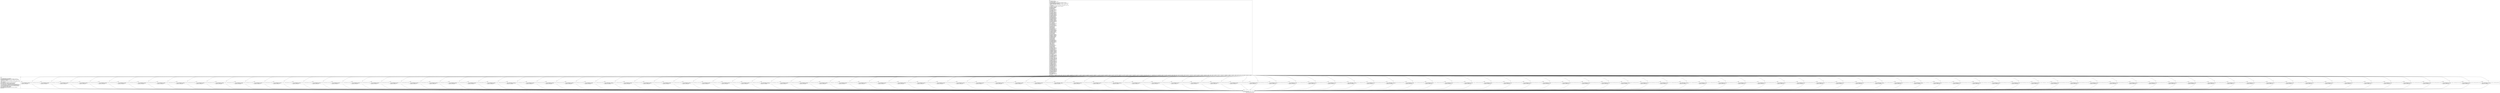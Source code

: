 digraph "CFG for 'human_fstype' function" {
	label="CFG for 'human_fstype' function";

	Node0x12e8bb0 [shape=record,label="{%1:\l  %2 = alloca i8*, align 8\l  %3 = alloca %struct.statfs*, align 8\l  %4 = alloca i64, align 8\l  store %struct.statfs* %0, %struct.statfs** %3, align 8, !tbaa !346\l  call void @llvm.dbg.declare(metadata %struct.statfs** %3, metadata !249,\l... metadata !DIExpression()), !dbg !350\l  %5 = load %struct.statfs*, %struct.statfs** %3, align 8, !dbg !351, !tbaa\l... !346\l  %6 = getelementptr inbounds %struct.statfs, %struct.statfs* %5, i32 0, i32\l... 0, !dbg !352\l  %7 = load i64, i64* %6, align 8, !dbg !352, !tbaa !353\l  switch i64 %7, label %135 [\l    i64 1513908720, label %8\l    i64 1633904243, label %9\l    i64 44533, label %10\l    i64 44543, label %11\l    i64 1397113167, label %12\l    i64 151263540, label %13\l    i64 1635083891, label %14\l    i64 391, label %15\l    i64 325456742, label %16\l    i64 1111905073, label %17\l    i64 1650746742, label %18\l    i64 464386766, label %19\l    i64 1819242352, label %20\l    i64 3405662737, label %21\l    i64 1112100429, label %22\l    i64 2435016766, label %23\l    i64 1936880249, label %24\l    i64 12805120, label %25\l    i64 2613483, label %26\l    i64 1667723888, label %27\l    i64 4283649346, label %28\l    i64 1937076805, label %29\l    i64 19920823, label %30\l    i64 1650812272, label %31\l    i64 684539205, label %32\l    i64 1161678120, label %33\l    i64 1684300152, label %34\l    i64 1684170528, label %35\l    i64 4979, label %36\l    i64 7377, label %37\l    i64 1145913666, label %38\l    i64 61791, label %39\l    i64 3730735588, label %40\l    i64 4278867, label %41\l    i64 3774210530, label %42\l    i64 1163413075, label %43\l    i64 24053, label %44\l    i64 4989, label %45\l    i64 61267, label %46\l    i64 61265, label %47\l    i64 4076150800, label %48\l    i64 16390, label %49\l    i64 428016422, label %50\l    i64 1702057286, label %51\l    i64 1702057283, label %52\l    i64 195894762, label %53\l    i64 18225520, label %54\l    i64 1196443219, label %55\l    i64 16964, label %56\l    i64 18475, label %57\l    i64 18520, label %58\l    i64 12648430, label %59\l    i64 4187351113, label %60\l    i64 2508478710, label %61\l    i64 288389204, label %62\l    i64 19993000, label %63\l    i64 732765674, label %64\l    i64 38496, label %65\l    i64 16388, label %66\l    i64 16384, label %67\l    i64 1984, label %68\l    i64 29366, label %69\l    i64 827541066, label %70\l    i64 1799439955, label %71\l    i64 3380511080, label %72\l    i64 198183888, label %73\l    i64 1397109069, label %74\l    i64 4991, label %75\l    i64 5007, label %76\l    i64 9320, label %77\l    i64 9336, label %78\l    i64 19802, label %79\l    i64 427819522, label %80\l    i64 19780, label %81\l    i64 22092, label %82\l    i64 26985, label %83\l    i64 1852207972, label %84\l    i64 13364, label %85\l    i64 1853056627, label %86\l    i64 1397118030, label %87\l    i64 40865, label %88\l    i64 1952539503, label %89\l    i64 2035054128, label %90\l    i64 2866260714, label %91\l    i64 1346981957, label %92\l    i64 3344373136, label %93\l    i64 2088527475, label %94\l    i64 40864, label %95\l    i64 1634035564, label %96\l    i64 47, label %97\l    i64 1746473250, label %98\l    i64 2240043254, label %99\l    i64 124082209, label %100\l    i64 1382369651, label %101\l    i64 29301, label %102\l    i64 1733912937, label %103\l    i64 1573531125, label %104\l    i64 1935894131, label %105\l    i64 4185718668, label %106\l    i64 1128357203, label %107\l    i64 20859, label %108\l    i64 4266872130, label %109\l    i64 3203391149, label %110\l    i64 1397703499, label %111\l    i64 1936814952, label %112\l    i64 1650812274, label %113\l    i64 19920822, label %114\l    i64 19920821, label %115\l    i64 16914836, label %116\l    i64 1953653091, label %117\l    i64 604313861, label %118\l    i64 352400198, label %119\l    i64 72020, label %120\l    i64 1410924800, label %121\l    i64 40866, label %122\l    i64 16914839, label %123\l    i64 3133910204, label %124\l    i64 2768370933, label %125\l    i64 1448756819, label %126\l    i64 1397114950, label %127\l    i64 2881100148, label %128\l    i64 19920820, label %129\l    i64 1481003842, label %130\l    i64 19911021, label %131\l    i64 51, label %132\l    i64 801189825, label %133\l    i64 1479104553, label %134\l  ], !dbg !357\l|{<s0>def|<s1>1513908720|<s2>1633904243|<s3>44533|<s4>44543|<s5>1397113167|<s6>151263540|<s7>1635083891|<s8>391|<s9>325456742|<s10>1111905073|<s11>1650746742|<s12>464386766|<s13>1819242352|<s14>3405662737|<s15>1112100429|<s16>2435016766|<s17>1936880249|<s18>12805120|<s19>2613483|<s20>1667723888|<s21>4283649346|<s22>1937076805|<s23>19920823|<s24>1650812272|<s25>684539205|<s26>1161678120|<s27>1684300152|<s28>1684170528|<s29>4979|<s30>7377|<s31>1145913666|<s32>61791|<s33>3730735588|<s34>4278867|<s35>3774210530|<s36>1163413075|<s37>24053|<s38>4989|<s39>61267|<s40>61265|<s41>4076150800|<s42>16390|<s43>428016422|<s44>1702057286|<s45>1702057283|<s46>195894762|<s47>18225520|<s48>1196443219|<s49>16964|<s50>18475|<s51>18520|<s52>12648430|<s53>4187351113|<s54>2508478710|<s55>288389204|<s56>19993000|<s57>732765674|<s58>38496|<s59>16388|<s60>16384|<s61>1984|<s62>29366|<s63>827541066|<s64>truncated...}}"];
	Node0x12e8bb0:s0 -> Node0x1313780;
	Node0x12e8bb0:s1 -> Node0x1310fd0;
	Node0x12e8bb0:s2 -> Node0x1311020;
	Node0x12e8bb0:s3 -> Node0x1311070;
	Node0x12e8bb0:s4 -> Node0x13110c0;
	Node0x12e8bb0:s5 -> Node0x1311110;
	Node0x12e8bb0:s6 -> Node0x1311160;
	Node0x12e8bb0:s7 -> Node0x13111b0;
	Node0x12e8bb0:s8 -> Node0x1311200;
	Node0x12e8bb0:s9 -> Node0x1311250;
	Node0x12e8bb0:s10 -> Node0x13112a0;
	Node0x12e8bb0:s11 -> Node0x13112f0;
	Node0x12e8bb0:s12 -> Node0x1311340;
	Node0x12e8bb0:s13 -> Node0x1311390;
	Node0x12e8bb0:s14 -> Node0x13113e0;
	Node0x12e8bb0:s15 -> Node0x1311430;
	Node0x12e8bb0:s16 -> Node0x1311480;
	Node0x12e8bb0:s17 -> Node0x13114d0;
	Node0x12e8bb0:s18 -> Node0x1311520;
	Node0x12e8bb0:s19 -> Node0x1311570;
	Node0x12e8bb0:s20 -> Node0x13115c0;
	Node0x12e8bb0:s21 -> Node0x1311610;
	Node0x12e8bb0:s22 -> Node0x1311660;
	Node0x12e8bb0:s23 -> Node0x13116b0;
	Node0x12e8bb0:s24 -> Node0x1311700;
	Node0x12e8bb0:s25 -> Node0x1311750;
	Node0x12e8bb0:s26 -> Node0x13117a0;
	Node0x12e8bb0:s27 -> Node0x13117f0;
	Node0x12e8bb0:s28 -> Node0x1311840;
	Node0x12e8bb0:s29 -> Node0x1311890;
	Node0x12e8bb0:s30 -> Node0x13118e0;
	Node0x12e8bb0:s31 -> Node0x1311930;
	Node0x12e8bb0:s32 -> Node0x1311980;
	Node0x12e8bb0:s33 -> Node0x13119d0;
	Node0x12e8bb0:s34 -> Node0x1311a20;
	Node0x12e8bb0:s35 -> Node0x1311a70;
	Node0x12e8bb0:s36 -> Node0x1311ac0;
	Node0x12e8bb0:s37 -> Node0x1311b10;
	Node0x12e8bb0:s38 -> Node0x1311b60;
	Node0x12e8bb0:s39 -> Node0x1311bb0;
	Node0x12e8bb0:s40 -> Node0x1311c00;
	Node0x12e8bb0:s41 -> Node0x1311c50;
	Node0x12e8bb0:s42 -> Node0x1311ca0;
	Node0x12e8bb0:s43 -> Node0x1311cf0;
	Node0x12e8bb0:s44 -> Node0x1311d40;
	Node0x12e8bb0:s45 -> Node0x1311d90;
	Node0x12e8bb0:s46 -> Node0x1311de0;
	Node0x12e8bb0:s47 -> Node0x1311e30;
	Node0x12e8bb0:s48 -> Node0x1311e80;
	Node0x12e8bb0:s49 -> Node0x1311ed0;
	Node0x12e8bb0:s50 -> Node0x1311f20;
	Node0x12e8bb0:s51 -> Node0x1311f70;
	Node0x12e8bb0:s52 -> Node0x1311fc0;
	Node0x12e8bb0:s53 -> Node0x1312010;
	Node0x12e8bb0:s54 -> Node0x1312060;
	Node0x12e8bb0:s55 -> Node0x13120b0;
	Node0x12e8bb0:s56 -> Node0x1312100;
	Node0x12e8bb0:s57 -> Node0x1312150;
	Node0x12e8bb0:s58 -> Node0x13121a0;
	Node0x12e8bb0:s59 -> Node0x13121f0;
	Node0x12e8bb0:s60 -> Node0x1312240;
	Node0x12e8bb0:s61 -> Node0x1312290;
	Node0x12e8bb0:s62 -> Node0x13122e0;
	Node0x12e8bb0:s63 -> Node0x1312330;
	Node0x12e8bb0:s64 -> Node0x1312380;
	Node0x12e8bb0:s64 -> Node0x13123d0;
	Node0x12e8bb0:s64 -> Node0x1312420;
	Node0x12e8bb0:s64 -> Node0x1312470;
	Node0x12e8bb0:s64 -> Node0x13124c0;
	Node0x12e8bb0:s64 -> Node0x1312510;
	Node0x12e8bb0:s64 -> Node0x1312560;
	Node0x12e8bb0:s64 -> Node0x13125b0;
	Node0x12e8bb0:s64 -> Node0x1312600;
	Node0x12e8bb0:s64 -> Node0x1312650;
	Node0x12e8bb0:s64 -> Node0x13126a0;
	Node0x12e8bb0:s64 -> Node0x13126f0;
	Node0x12e8bb0:s64 -> Node0x1312740;
	Node0x12e8bb0:s64 -> Node0x1312790;
	Node0x12e8bb0:s64 -> Node0x13127e0;
	Node0x12e8bb0:s64 -> Node0x1312830;
	Node0x12e8bb0:s64 -> Node0x1312880;
	Node0x12e8bb0:s64 -> Node0x13128d0;
	Node0x12e8bb0:s64 -> Node0x1312920;
	Node0x12e8bb0:s64 -> Node0x1312970;
	Node0x12e8bb0:s64 -> Node0x13129c0;
	Node0x12e8bb0:s64 -> Node0x1312a10;
	Node0x12e8bb0:s64 -> Node0x1312a60;
	Node0x12e8bb0:s64 -> Node0x1312ab0;
	Node0x12e8bb0:s64 -> Node0x1312b00;
	Node0x12e8bb0:s64 -> Node0x1312b50;
	Node0x12e8bb0:s64 -> Node0x1312ba0;
	Node0x12e8bb0:s64 -> Node0x1312bf0;
	Node0x12e8bb0:s64 -> Node0x1312c40;
	Node0x12e8bb0:s64 -> Node0x1312c90;
	Node0x12e8bb0:s64 -> Node0x1312ce0;
	Node0x12e8bb0:s64 -> Node0x1312d30;
	Node0x12e8bb0:s64 -> Node0x1312d80;
	Node0x12e8bb0:s64 -> Node0x1312dd0;
	Node0x12e8bb0:s64 -> Node0x1312e20;
	Node0x12e8bb0:s64 -> Node0x1312e70;
	Node0x12e8bb0:s64 -> Node0x1312ec0;
	Node0x12e8bb0:s64 -> Node0x1312f10;
	Node0x12e8bb0:s64 -> Node0x1312f60;
	Node0x12e8bb0:s64 -> Node0x1312fb0;
	Node0x12e8bb0:s64 -> Node0x1313000;
	Node0x12e8bb0:s64 -> Node0x1313050;
	Node0x12e8bb0:s64 -> Node0x13130a0;
	Node0x12e8bb0:s64 -> Node0x13130f0;
	Node0x12e8bb0:s64 -> Node0x1313140;
	Node0x12e8bb0:s64 -> Node0x1313190;
	Node0x12e8bb0:s64 -> Node0x13131e0;
	Node0x12e8bb0:s64 -> Node0x1313230;
	Node0x12e8bb0:s64 -> Node0x1313280;
	Node0x12e8bb0:s64 -> Node0x13132d0;
	Node0x12e8bb0:s64 -> Node0x1313320;
	Node0x12e8bb0:s64 -> Node0x1313370;
	Node0x12e8bb0:s64 -> Node0x13133c0;
	Node0x12e8bb0:s64 -> Node0x1313410;
	Node0x12e8bb0:s64 -> Node0x1313460;
	Node0x12e8bb0:s64 -> Node0x13134b0;
	Node0x12e8bb0:s64 -> Node0x1313500;
	Node0x12e8bb0:s64 -> Node0x1313550;
	Node0x12e8bb0:s64 -> Node0x13135a0;
	Node0x12e8bb0:s64 -> Node0x13135f0;
	Node0x12e8bb0:s64 -> Node0x1313640;
	Node0x12e8bb0:s64 -> Node0x1313690;
	Node0x12e8bb0:s64 -> Node0x13136e0;
	Node0x12e8bb0:s64 -> Node0x1313730;
	Node0x1310fd0 [shape=record,label="{%8:\l\l  store i8* getelementptr inbounds ([5 x i8], [5 x i8]* @.str.76, i32 0, i32\l... 0), i8** %2, align 8, !dbg !358\l  br label %143, !dbg !358\l}"];
	Node0x1310fd0 -> Node0x13137d0;
	Node0x1311020 [shape=record,label="{%9:\l\l  store i8* getelementptr inbounds ([5 x i8], [5 x i8]* @.str.77, i32 0, i32\l... 0), i8** %2, align 8, !dbg !359\l  br label %143, !dbg !359\l}"];
	Node0x1311020 -> Node0x13137d0;
	Node0x1311070 [shape=record,label="{%10:\l\l  store i8* getelementptr inbounds ([5 x i8], [5 x i8]* @.str.78, i32 0, i32\l... 0), i8** %2, align 8, !dbg !360\l  br label %143, !dbg !360\l}"];
	Node0x1311070 -> Node0x13137d0;
	Node0x13110c0 [shape=record,label="{%11:\l\l  store i8* getelementptr inbounds ([5 x i8], [5 x i8]* @.str.79, i32 0, i32\l... 0), i8** %2, align 8, !dbg !361\l  br label %143, !dbg !361\l}"];
	Node0x13110c0 -> Node0x13137d0;
	Node0x1311110 [shape=record,label="{%12:\l\l  store i8* getelementptr inbounds ([4 x i8], [4 x i8]* @.str.80, i32 0, i32\l... 0), i8** %2, align 8, !dbg !362\l  br label %143, !dbg !362\l}"];
	Node0x1311110 -> Node0x13137d0;
	Node0x1311160 [shape=record,label="{%13:\l\l  store i8* getelementptr inbounds ([14 x i8], [14 x i8]* @.str.81, i32 0, i32\l... 0), i8** %2, align 8, !dbg !363\l  br label %143, !dbg !363\l}"];
	Node0x1311160 -> Node0x13137d0;
	Node0x13111b0 [shape=record,label="{%14:\l\l  store i8* getelementptr inbounds ([5 x i8], [5 x i8]* @.str.82, i32 0, i32\l... 0), i8** %2, align 8, !dbg !364\l  br label %143, !dbg !364\l}"];
	Node0x13111b0 -> Node0x13137d0;
	Node0x1311200 [shape=record,label="{%15:\l\l  store i8* getelementptr inbounds ([7 x i8], [7 x i8]* @.str.83, i32 0, i32\l... 0), i8** %2, align 8, !dbg !365\l  br label %143, !dbg !365\l}"];
	Node0x1311200 -> Node0x13137d0;
	Node0x1311250 [shape=record,label="{%16:\l\l  store i8* getelementptr inbounds ([15 x i8], [15 x i8]* @.str.84, i32 0, i32\l... 0), i8** %2, align 8, !dbg !366\l  br label %143, !dbg !366\l}"];
	Node0x1311250 -> Node0x13137d0;
	Node0x13112a0 [shape=record,label="{%17:\l\l  store i8* getelementptr inbounds ([5 x i8], [5 x i8]* @.str.85, i32 0, i32\l... 0), i8** %2, align 8, !dbg !367\l  br label %143, !dbg !367\l}"];
	Node0x13112a0 -> Node0x13137d0;
	Node0x13112f0 [shape=record,label="{%18:\l\l  store i8* getelementptr inbounds ([7 x i8], [7 x i8]* @.str.86, i32 0, i32\l... 0), i8** %2, align 8, !dbg !368\l  br label %143, !dbg !368\l}"];
	Node0x13112f0 -> Node0x13137d0;
	Node0x1311340 [shape=record,label="{%19:\l\l  store i8* getelementptr inbounds ([4 x i8], [4 x i8]* @.str.87, i32 0, i32\l... 0), i8** %2, align 8, !dbg !369\l  br label %143, !dbg !369\l}"];
	Node0x1311340 -> Node0x13137d0;
	Node0x1311390 [shape=record,label="{%20:\l\l  store i8* getelementptr inbounds ([9 x i8], [9 x i8]* @.str.88, i32 0, i32\l... 0), i8** %2, align 8, !dbg !370\l  br label %143, !dbg !370\l}"];
	Node0x1311390 -> Node0x13137d0;
	Node0x13113e0 [shape=record,label="{%21:\l\l  store i8* getelementptr inbounds ([7 x i8], [7 x i8]* @.str.89, i32 0, i32\l... 0), i8** %2, align 8, !dbg !371\l  br label %143, !dbg !371\l}"];
	Node0x13113e0 -> Node0x13137d0;
	Node0x1311430 [shape=record,label="{%22:\l\l  store i8* getelementptr inbounds ([12 x i8], [12 x i8]* @.str.90, i32 0, i32\l... 0), i8** %2, align 8, !dbg !372\l  br label %143, !dbg !372\l}"];
	Node0x1311430 -> Node0x13137d0;
	Node0x1311480 [shape=record,label="{%23:\l\l  store i8* getelementptr inbounds ([6 x i8], [6 x i8]* @.str.91, i32 0, i32\l... 0), i8** %2, align 8, !dbg !373\l  br label %143, !dbg !373\l}"];
	Node0x1311480 -> Node0x13137d0;
	Node0x13114d0 [shape=record,label="{%24:\l\l  store i8* getelementptr inbounds ([11 x i8], [11 x i8]* @.str.92, i32 0, i32\l... 0), i8** %2, align 8, !dbg !374\l  br label %143, !dbg !374\l}"];
	Node0x13114d0 -> Node0x13137d0;
	Node0x1311520 [shape=record,label="{%25:\l\l  store i8* getelementptr inbounds ([5 x i8], [5 x i8]* @.str.93, i32 0, i32\l... 0), i8** %2, align 8, !dbg !375\l  br label %143, !dbg !375\l}"];
	Node0x1311520 -> Node0x13137d0;
	Node0x1311570 [shape=record,label="{%26:\l\l  store i8* getelementptr inbounds ([9 x i8], [9 x i8]* @.str.94, i32 0, i32\l... 0), i8** %2, align 8, !dbg !376\l  br label %143, !dbg !376\l}"];
	Node0x1311570 -> Node0x13137d0;
	Node0x13115c0 [shape=record,label="{%27:\l\l  store i8* getelementptr inbounds ([10 x i8], [10 x i8]* @.str.95, i32 0, i32\l... 0), i8** %2, align 8, !dbg !377\l  br label %143, !dbg !377\l}"];
	Node0x13115c0 -> Node0x13137d0;
	Node0x1311610 [shape=record,label="{%28:\l\l  store i8* getelementptr inbounds ([5 x i8], [5 x i8]* @.str.96, i32 0, i32\l... 0), i8** %2, align 8, !dbg !378\l  br label %143, !dbg !378\l}"];
	Node0x1311610 -> Node0x13137d0;
	Node0x1311660 [shape=record,label="{%29:\l\l  store i8* getelementptr inbounds ([5 x i8], [5 x i8]* @.str.97, i32 0, i32\l... 0), i8** %2, align 8, !dbg !379\l  br label %143, !dbg !379\l}"];
	Node0x1311660 -> Node0x13137d0;
	Node0x13116b0 [shape=record,label="{%30:\l\l  store i8* getelementptr inbounds ([4 x i8], [4 x i8]* @.str.98, i32 0, i32\l... 0), i8** %2, align 8, !dbg !380\l  br label %143, !dbg !380\l}"];
	Node0x13116b0 -> Node0x13137d0;
	Node0x1311700 [shape=record,label="{%31:\l\l  store i8* getelementptr inbounds ([9 x i8], [9 x i8]* @.str.99, i32 0, i32\l... 0), i8** %2, align 8, !dbg !381\l  br label %143, !dbg !381\l}"];
	Node0x1311700 -> Node0x13137d0;
	Node0x1311750 [shape=record,label="{%32:\l\l  store i8* getelementptr inbounds ([7 x i8], [7 x i8]* @.str.100, i32 0, i32\l... 0), i8** %2, align 8, !dbg !382\l  br label %143, !dbg !382\l}"];
	Node0x1311750 -> Node0x13137d0;
	Node0x13117a0 [shape=record,label="{%33:\l\l  store i8* getelementptr inbounds ([12 x i8], [12 x i8]* @.str.101, i32 0,\l... i32 0), i8** %2, align 8, !dbg !383\l  br label %143, !dbg !383\l}"];
	Node0x13117a0 -> Node0x13137d0;
	Node0x13117f0 [shape=record,label="{%34:\l\l  store i8* getelementptr inbounds ([6 x i8], [6 x i8]* @.str.102, i32 0, i32\l... 0), i8** %2, align 8, !dbg !384\l  br label %143, !dbg !384\l}"];
	Node0x13117f0 -> Node0x13137d0;
	Node0x1311840 [shape=record,label="{%35:\l\l  store i8* getelementptr inbounds ([8 x i8], [8 x i8]* @.str.103, i32 0, i32\l... 0), i8** %2, align 8, !dbg !385\l  br label %143, !dbg !385\l}"];
	Node0x1311840 -> Node0x13137d0;
	Node0x1311890 [shape=record,label="{%36:\l\l  store i8* getelementptr inbounds ([6 x i8], [6 x i8]* @.str.104, i32 0, i32\l... 0), i8** %2, align 8, !dbg !386\l  br label %143, !dbg !386\l}"];
	Node0x1311890 -> Node0x13137d0;
	Node0x13118e0 [shape=record,label="{%37:\l\l  store i8* getelementptr inbounds ([7 x i8], [7 x i8]* @.str.105, i32 0, i32\l... 0), i8** %2, align 8, !dbg !387\l  br label %143, !dbg !387\l}"];
	Node0x13118e0 -> Node0x13137d0;
	Node0x1311930 [shape=record,label="{%38:\l\l  store i8* getelementptr inbounds ([11 x i8], [11 x i8]* @.str.106, i32 0,\l... i32 0), i8** %2, align 8, !dbg !388\l  br label %143, !dbg !388\l}"];
	Node0x1311930 -> Node0x13137d0;
	Node0x1311980 [shape=record,label="{%39:\l\l  store i8* getelementptr inbounds ([9 x i8], [9 x i8]* @.str.107, i32 0, i32\l... 0), i8** %2, align 8, !dbg !389\l  br label %143, !dbg !389\l}"];
	Node0x1311980 -> Node0x13137d0;
	Node0x13119d0 [shape=record,label="{%40:\l\l  store i8* getelementptr inbounds ([9 x i8], [9 x i8]* @.str.108, i32 0, i32\l... 0), i8** %2, align 8, !dbg !390\l  br label %143, !dbg !390\l}"];
	Node0x13119d0 -> Node0x13137d0;
	Node0x1311a20 [shape=record,label="{%41:\l\l  store i8* getelementptr inbounds ([4 x i8], [4 x i8]* @.str.109, i32 0, i32\l... 0), i8** %2, align 8, !dbg !391\l  br label %143, !dbg !391\l}"];
	Node0x1311a20 -> Node0x13137d0;
	Node0x1311a70 [shape=record,label="{%42:\l\l  store i8* getelementptr inbounds ([6 x i8], [6 x i8]* @.str.110, i32 0, i32\l... 0), i8** %2, align 8, !dbg !392\l  br label %143, !dbg !392\l}"];
	Node0x1311a70 -> Node0x13137d0;
	Node0x1311ac0 [shape=record,label="{%43:\l\l  store i8* getelementptr inbounds ([5 x i8], [5 x i8]* @.str.111, i32 0, i32\l... 0), i8** %2, align 8, !dbg !393\l  br label %143, !dbg !393\l}"];
	Node0x1311ac0 -> Node0x13137d0;
	Node0x1311b10 [shape=record,label="{%44:\l\l  store i8* getelementptr inbounds ([6 x i8], [6 x i8]* @.str.112, i32 0, i32\l... 0), i8** %2, align 8, !dbg !394\l  br label %143, !dbg !394\l}"];
	Node0x1311b10 -> Node0x13137d0;
	Node0x1311b60 [shape=record,label="{%45:\l\l  store i8* getelementptr inbounds ([4 x i8], [4 x i8]* @.str.113, i32 0, i32\l... 0), i8** %2, align 8, !dbg !395\l  br label %143, !dbg !395\l}"];
	Node0x1311b60 -> Node0x13137d0;
	Node0x1311bb0 [shape=record,label="{%46:\l\l  store i8* getelementptr inbounds ([10 x i8], [10 x i8]* @.str.114, i32 0,\l... i32 0), i8** %2, align 8, !dbg !396\l  br label %143, !dbg !396\l}"];
	Node0x1311bb0 -> Node0x13137d0;
	Node0x1311c00 [shape=record,label="{%47:\l\l  store i8* getelementptr inbounds ([5 x i8], [5 x i8]* @.str.115, i32 0, i32\l... 0), i8** %2, align 8, !dbg !397\l  br label %143, !dbg !397\l}"];
	Node0x1311c00 -> Node0x13137d0;
	Node0x1311c50 [shape=record,label="{%48:\l\l  store i8* getelementptr inbounds ([5 x i8], [5 x i8]* @.str.116, i32 0, i32\l... 0), i8** %2, align 8, !dbg !398\l  br label %143, !dbg !398\l}"];
	Node0x1311c50 -> Node0x13137d0;
	Node0x1311ca0 [shape=record,label="{%49:\l\l  store i8* getelementptr inbounds ([4 x i8], [4 x i8]* @.str.117, i32 0, i32\l... 0), i8** %2, align 8, !dbg !399\l  br label %143, !dbg !399\l}"];
	Node0x1311ca0 -> Node0x13137d0;
	Node0x1311cf0 [shape=record,label="{%50:\l\l  store i8* getelementptr inbounds ([6 x i8], [6 x i8]* @.str.118, i32 0, i32\l... 0), i8** %2, align 8, !dbg !400\l  br label %143, !dbg !400\l}"];
	Node0x1311cf0 -> Node0x13137d0;
	Node0x1311d40 [shape=record,label="{%51:\l\l  store i8* getelementptr inbounds ([8 x i8], [8 x i8]* @.str.119, i32 0, i32\l... 0), i8** %2, align 8, !dbg !401\l  br label %143, !dbg !401\l}"];
	Node0x1311d40 -> Node0x13137d0;
	Node0x1311d90 [shape=record,label="{%52:\l\l  store i8* getelementptr inbounds ([8 x i8], [8 x i8]* @.str.120, i32 0, i32\l... 0), i8** %2, align 8, !dbg !402\l  br label %143, !dbg !402\l}"];
	Node0x1311d90 -> Node0x13137d0;
	Node0x1311de0 [shape=record,label="{%53:\l\l  store i8* getelementptr inbounds ([8 x i8], [8 x i8]* @.str.121, i32 0, i32\l... 0), i8** %2, align 8, !dbg !403\l  br label %143, !dbg !403\l}"];
	Node0x1311de0 -> Node0x13137d0;
	Node0x1311e30 [shape=record,label="{%54:\l\l  store i8* getelementptr inbounds ([9 x i8], [9 x i8]* @.str.122, i32 0, i32\l... 0), i8** %2, align 8, !dbg !404\l  br label %143, !dbg !404\l}"];
	Node0x1311e30 -> Node0x13137d0;
	Node0x1311e80 [shape=record,label="{%55:\l\l  store i8* getelementptr inbounds ([5 x i8], [5 x i8]* @.str.123, i32 0, i32\l... 0), i8** %2, align 8, !dbg !405\l  br label %143, !dbg !405\l}"];
	Node0x1311e80 -> Node0x13137d0;
	Node0x1311ed0 [shape=record,label="{%56:\l\l  store i8* getelementptr inbounds ([4 x i8], [4 x i8]* @.str.124, i32 0, i32\l... 0), i8** %2, align 8, !dbg !406\l  br label %143, !dbg !406\l}"];
	Node0x1311ed0 -> Node0x13137d0;
	Node0x1311f20 [shape=record,label="{%57:\l\l  store i8* getelementptr inbounds ([5 x i8], [5 x i8]* @.str.125, i32 0, i32\l... 0), i8** %2, align 8, !dbg !407\l  br label %143, !dbg !407\l}"];
	Node0x1311f20 -> Node0x13137d0;
	Node0x1311f70 [shape=record,label="{%58:\l\l  store i8* getelementptr inbounds ([5 x i8], [5 x i8]* @.str.126, i32 0, i32\l... 0), i8** %2, align 8, !dbg !408\l  br label %143, !dbg !408\l}"];
	Node0x1311f70 -> Node0x13137d0;
	Node0x1311fc0 [shape=record,label="{%59:\l\l  store i8* getelementptr inbounds ([7 x i8], [7 x i8]* @.str.127, i32 0, i32\l... 0), i8** %2, align 8, !dbg !409\l  br label %143, !dbg !409\l}"];
	Node0x1311fc0 -> Node0x13137d0;
	Node0x1312010 [shape=record,label="{%60:\l\l  store i8* getelementptr inbounds ([5 x i8], [5 x i8]* @.str.128, i32 0, i32\l... 0), i8** %2, align 8, !dbg !410\l  br label %143, !dbg !410\l}"];
	Node0x1312010 -> Node0x13137d0;
	Node0x1312060 [shape=record,label="{%61:\l\l  store i8* getelementptr inbounds ([10 x i8], [10 x i8]* @.str.129, i32 0,\l... i32 0), i8** %2, align 8, !dbg !411\l  br label %143, !dbg !411\l}"];
	Node0x1312060 -> Node0x13137d0;
	Node0x13120b0 [shape=record,label="{%62:\l\l  store i8* getelementptr inbounds ([8 x i8], [8 x i8]* @.str.130, i32 0, i32\l... 0), i8** %2, align 8, !dbg !412\l  br label %143, !dbg !412\l}"];
	Node0x13120b0 -> Node0x13137d0;
	Node0x1312100 [shape=record,label="{%63:\l\l  store i8* getelementptr inbounds ([6 x i8], [6 x i8]* @.str.131, i32 0, i32\l... 0), i8** %2, align 8, !dbg !413\l  br label %143, !dbg !413\l}"];
	Node0x1312100 -> Node0x13137d0;
	Node0x1312150 [shape=record,label="{%64:\l\l  store i8* getelementptr inbounds ([10 x i8], [10 x i8]* @.str.132, i32 0,\l... i32 0), i8** %2, align 8, !dbg !414\l  br label %143, !dbg !414\l}"];
	Node0x1312150 -> Node0x13137d0;
	Node0x13121a0 [shape=record,label="{%65:\l\l  store i8* getelementptr inbounds ([6 x i8], [6 x i8]* @.str.133, i32 0, i32\l... 0), i8** %2, align 8, !dbg !415\l  br label %143, !dbg !415\l}"];
	Node0x13121a0 -> Node0x13137d0;
	Node0x13121f0 [shape=record,label="{%66:\l\l  store i8* getelementptr inbounds ([6 x i8], [6 x i8]* @.str.133, i32 0, i32\l... 0), i8** %2, align 8, !dbg !416\l  br label %143, !dbg !416\l}"];
	Node0x13121f0 -> Node0x13137d0;
	Node0x1312240 [shape=record,label="{%67:\l\l  store i8* getelementptr inbounds ([6 x i8], [6 x i8]* @.str.133, i32 0, i32\l... 0), i8** %2, align 8, !dbg !417\l  br label %143, !dbg !417\l}"];
	Node0x1312240 -> Node0x13137d0;
	Node0x1312290 [shape=record,label="{%68:\l\l  store i8* getelementptr inbounds ([5 x i8], [5 x i8]* @.str.134, i32 0, i32\l... 0), i8** %2, align 8, !dbg !418\l  br label %143, !dbg !418\l}"];
	Node0x1312290 -> Node0x13137d0;
	Node0x13122e0 [shape=record,label="{%69:\l\l  store i8* getelementptr inbounds ([6 x i8], [6 x i8]* @.str.135, i32 0, i32\l... 0), i8** %2, align 8, !dbg !419\l  br label %143, !dbg !419\l}"];
	Node0x13122e0 -> Node0x13137d0;
	Node0x1312330 [shape=record,label="{%70:\l\l  store i8* getelementptr inbounds ([4 x i8], [4 x i8]* @.str.136, i32 0, i32\l... 0), i8** %2, align 8, !dbg !420\l  br label %143, !dbg !420\l}"];
	Node0x1312330 -> Node0x13137d0;
	Node0x1312380 [shape=record,label="{%71:\l\l  store i8* getelementptr inbounds ([6 x i8], [6 x i8]* @.str.137, i32 0, i32\l... 0), i8** %2, align 8, !dbg !421\l  br label %143, !dbg !421\l}"];
	Node0x1312380 -> Node0x13137d0;
	Node0x13123d0 [shape=record,label="{%72:\l\l  store i8* getelementptr inbounds ([6 x i8], [6 x i8]* @.str.138, i32 0, i32\l... 0), i8** %2, align 8, !dbg !422\l  br label %143, !dbg !422\l}"];
	Node0x13123d0 -> Node0x13137d0;
	Node0x1312420 [shape=record,label="{%73:\l\l  store i8* getelementptr inbounds ([7 x i8], [7 x i8]* @.str.139, i32 0, i32\l... 0), i8** %2, align 8, !dbg !423\l  br label %143, !dbg !423\l}"];
	Node0x1312420 -> Node0x13137d0;
	Node0x1312470 [shape=record,label="{%74:\l\l  store i8* getelementptr inbounds ([5 x i8], [5 x i8]* @.str.140, i32 0, i32\l... 0), i8** %2, align 8, !dbg !424\l  br label %143, !dbg !424\l}"];
	Node0x1312470 -> Node0x13137d0;
	Node0x13124c0 [shape=record,label="{%75:\l\l  store i8* getelementptr inbounds ([6 x i8], [6 x i8]* @.str.141, i32 0, i32\l... 0), i8** %2, align 8, !dbg !425\l  br label %143, !dbg !425\l}"];
	Node0x13124c0 -> Node0x13137d0;
	Node0x1312510 [shape=record,label="{%76:\l\l  store i8* getelementptr inbounds ([17 x i8], [17 x i8]* @.str.142, i32 0,\l... i32 0), i8** %2, align 8, !dbg !426\l  br label %143, !dbg !426\l}"];
	Node0x1312510 -> Node0x13137d0;
	Node0x1312560 [shape=record,label="{%77:\l\l  store i8* getelementptr inbounds ([9 x i8], [9 x i8]* @.str.143, i32 0, i32\l... 0), i8** %2, align 8, !dbg !427\l  br label %143, !dbg !427\l}"];
	Node0x1312560 -> Node0x13137d0;
	Node0x13125b0 [shape=record,label="{%78:\l\l  store i8* getelementptr inbounds ([20 x i8], [20 x i8]* @.str.144, i32 0,\l... i32 0), i8** %2, align 8, !dbg !428\l  br label %143, !dbg !428\l}"];
	Node0x13125b0 -> Node0x13137d0;
	Node0x1312600 [shape=record,label="{%79:\l\l  store i8* getelementptr inbounds ([7 x i8], [7 x i8]* @.str.145, i32 0, i32\l... 0), i8** %2, align 8, !dbg !429\l  br label %143, !dbg !429\l}"];
	Node0x1312600 -> Node0x13137d0;
	Node0x1312650 [shape=record,label="{%80:\l\l  store i8* getelementptr inbounds ([7 x i8], [7 x i8]* @.str.146, i32 0, i32\l... 0), i8** %2, align 8, !dbg !430\l  br label %143, !dbg !430\l}"];
	Node0x1312650 -> Node0x13137d0;
	Node0x13126a0 [shape=record,label="{%81:\l\l  store i8* getelementptr inbounds ([6 x i8], [6 x i8]* @.str.147, i32 0, i32\l... 0), i8** %2, align 8, !dbg !431\l  br label %143, !dbg !431\l}"];
	Node0x13126a0 -> Node0x13137d0;
	Node0x13126f0 [shape=record,label="{%82:\l\l  store i8* getelementptr inbounds ([7 x i8], [7 x i8]* @.str.148, i32 0, i32\l... 0), i8** %2, align 8, !dbg !432\l  br label %143, !dbg !432\l}"];
	Node0x13126f0 -> Node0x13137d0;
	Node0x1312740 [shape=record,label="{%83:\l\l  store i8* getelementptr inbounds ([4 x i8], [4 x i8]* @.str.149, i32 0, i32\l... 0), i8** %2, align 8, !dbg !433\l  br label %143, !dbg !433\l}"];
	Node0x1312740 -> Node0x13137d0;
	Node0x1312790 [shape=record,label="{%84:\l\l  store i8* getelementptr inbounds ([5 x i8], [5 x i8]* @.str.150, i32 0, i32\l... 0), i8** %2, align 8, !dbg !434\l  br label %143, !dbg !434\l}"];
	Node0x1312790 -> Node0x13137d0;
	Node0x13127e0 [shape=record,label="{%85:\l\l  store i8* getelementptr inbounds ([6 x i8], [6 x i8]* @.str.151, i32 0, i32\l... 0), i8** %2, align 8, !dbg !435\l  br label %143, !dbg !435\l}"];
	Node0x13127e0 -> Node0x13137d0;
	Node0x1312830 [shape=record,label="{%86:\l\l  store i8* getelementptr inbounds ([5 x i8], [5 x i8]* @.str.152, i32 0, i32\l... 0), i8** %2, align 8, !dbg !436\l  br label %143, !dbg !436\l}"];
	Node0x1312830 -> Node0x13137d0;
	Node0x1312880 [shape=record,label="{%87:\l\l  store i8* getelementptr inbounds ([5 x i8], [5 x i8]* @.str.153, i32 0, i32\l... 0), i8** %2, align 8, !dbg !437\l  br label %143, !dbg !437\l}"];
	Node0x1312880 -> Node0x13137d0;
	Node0x13128d0 [shape=record,label="{%88:\l\l  store i8* getelementptr inbounds ([9 x i8], [9 x i8]* @.str.154, i32 0, i32\l... 0), i8** %2, align 8, !dbg !438\l  br label %143, !dbg !438\l}"];
	Node0x13128d0 -> Node0x13137d0;
	Node0x1312920 [shape=record,label="{%89:\l\l  store i8* getelementptr inbounds ([6 x i8], [6 x i8]* @.str.155, i32 0, i32\l... 0), i8** %2, align 8, !dbg !439\l  br label %143, !dbg !439\l}"];
	Node0x1312920 -> Node0x13137d0;
	Node0x1312970 [shape=record,label="{%90:\l\l  store i8* getelementptr inbounds ([10 x i8], [10 x i8]* @.str.156, i32 0,\l... i32 0), i8** %2, align 8, !dbg !440\l  br label %143, !dbg !440\l}"];
	Node0x1312970 -> Node0x13137d0;
	Node0x13129c0 [shape=record,label="{%91:\l\l  store i8* getelementptr inbounds ([6 x i8], [6 x i8]* @.str.157, i32 0, i32\l... 0), i8** %2, align 8, !dbg !441\l  br label %143, !dbg !441\l}"];
	Node0x13129c0 -> Node0x13137d0;
	Node0x1312a10 [shape=record,label="{%92:\l\l  store i8* getelementptr inbounds ([7 x i8], [7 x i8]* @.str.158, i32 0, i32\l... 0), i8** %2, align 8, !dbg !442\l  br label %143, !dbg !442\l}"];
	Node0x1312a10 -> Node0x13137d0;
	Node0x1312a60 [shape=record,label="{%93:\l\l  store i8* getelementptr inbounds ([11 x i8], [11 x i8]* @.str.159, i32 0,\l... i32 0), i8** %2, align 8, !dbg !443\l  br label %143, !dbg !443\l}"];
	Node0x1312a60 -> Node0x13137d0;
	Node0x1312ab0 [shape=record,label="{%94:\l\l  store i8* getelementptr inbounds ([7 x i8], [7 x i8]* @.str.160, i32 0, i32\l... 0), i8** %2, align 8, !dbg !444\l  br label %143, !dbg !444\l}"];
	Node0x1312ab0 -> Node0x13137d0;
	Node0x1312b00 [shape=record,label="{%95:\l\l  store i8* getelementptr inbounds ([5 x i8], [5 x i8]* @.str.161, i32 0, i32\l... 0), i8** %2, align 8, !dbg !445\l  br label %143, !dbg !445\l}"];
	Node0x1312b00 -> Node0x13137d0;
	Node0x1312b50 [shape=record,label="{%96:\l\l  store i8* getelementptr inbounds ([9 x i8], [9 x i8]* @.str.162, i32 0, i32\l... 0), i8** %2, align 8, !dbg !446\l  br label %143, !dbg !446\l}"];
	Node0x1312b50 -> Node0x13137d0;
	Node0x1312ba0 [shape=record,label="{%97:\l\l  store i8* getelementptr inbounds ([5 x i8], [5 x i8]* @.str.163, i32 0, i32\l... 0), i8** %2, align 8, !dbg !447\l  br label %143, !dbg !447\l}"];
	Node0x1312ba0 -> Node0x13137d0;
	Node0x1312bf0 [shape=record,label="{%98:\l\l  store i8* getelementptr inbounds ([5 x i8], [5 x i8]* @.str.164, i32 0, i32\l... 0), i8** %2, align 8, !dbg !448\l  br label %143, !dbg !448\l}"];
	Node0x1312bf0 -> Node0x13137d0;
	Node0x1312c40 [shape=record,label="{%99:\l\l  store i8* getelementptr inbounds ([6 x i8], [6 x i8]* @.str.165, i32 0, i32\l... 0), i8** %2, align 8, !dbg !449\l  br label %143, !dbg !449\l}"];
	Node0x1312c40 -> Node0x13137d0;
	Node0x1312c90 [shape=record,label="{%100:\l\l  store i8* getelementptr inbounds ([4 x i8], [4 x i8]* @.str.166, i32 0, i32\l... 0), i8** %2, align 8, !dbg !450\l  br label %143, !dbg !450\l}"];
	Node0x1312c90 -> Node0x13137d0;
	Node0x1312ce0 [shape=record,label="{%101:\l\l  store i8* getelementptr inbounds ([9 x i8], [9 x i8]* @.str.167, i32 0, i32\l... 0), i8** %2, align 8, !dbg !451\l  br label %143, !dbg !451\l}"];
	Node0x1312ce0 -> Node0x13137d0;
	Node0x1312d30 [shape=record,label="{%102:\l\l  store i8* getelementptr inbounds ([6 x i8], [6 x i8]* @.str.168, i32 0, i32\l... 0), i8** %2, align 8, !dbg !452\l  br label %143, !dbg !452\l}"];
	Node0x1312d30 -> Node0x13137d0;
	Node0x1312d80 [shape=record,label="{%103:\l\l  store i8* getelementptr inbounds ([11 x i8], [11 x i8]* @.str.169, i32 0,\l... i32 0), i8** %2, align 8, !dbg !453\l  br label %143, !dbg !453\l}"];
	Node0x1312d80 -> Node0x13137d0;
	Node0x1312dd0 [shape=record,label="{%104:\l\l  store i8* getelementptr inbounds ([9 x i8], [9 x i8]* @.str.170, i32 0, i32\l... 0), i8** %2, align 8, !dbg !454\l  br label %143, !dbg !454\l}"];
	Node0x1312dd0 -> Node0x13137d0;
	Node0x1312e20 [shape=record,label="{%105:\l\l  store i8* getelementptr inbounds ([11 x i8], [11 x i8]* @.str.171, i32 0,\l... i32 0), i8** %2, align 8, !dbg !455\l  br label %143, !dbg !455\l}"];
	Node0x1312e20 -> Node0x13137d0;
	Node0x1312e70 [shape=record,label="{%106:\l\l  store i8* getelementptr inbounds ([8 x i8], [8 x i8]* @.str.172, i32 0, i32\l... 0), i8** %2, align 8, !dbg !456\l  br label %143, !dbg !456\l}"];
	Node0x1312e70 -> Node0x13137d0;
	Node0x1312ec0 [shape=record,label="{%107:\l\l  store i8* getelementptr inbounds ([8 x i8], [8 x i8]* @.str.173, i32 0, i32\l... 0), i8** %2, align 8, !dbg !457\l  br label %143, !dbg !457\l}"];
	Node0x1312ec0 -> Node0x13137d0;
	Node0x1312f10 [shape=record,label="{%108:\l\l  store i8* getelementptr inbounds ([4 x i8], [4 x i8]* @.str.174, i32 0, i32\l... 0), i8** %2, align 8, !dbg !458\l  br label %143, !dbg !458\l}"];
	Node0x1312f10 -> Node0x13137d0;
	Node0x1312f60 [shape=record,label="{%109:\l\l  store i8* getelementptr inbounds ([5 x i8], [5 x i8]* @.str.175, i32 0, i32\l... 0), i8** %2, align 8, !dbg !459\l  br label %143, !dbg !459\l}"];
	Node0x1312f60 -> Node0x13137d0;
	Node0x1312fb0 [shape=record,label="{%110:\l\l  store i8* getelementptr inbounds ([5 x i8], [5 x i8]* @.str.176, i32 0, i32\l... 0), i8** %2, align 8, !dbg !460\l  br label %143, !dbg !460\l}"];
	Node0x1312fb0 -> Node0x13137d0;
	Node0x1313000 [shape=record,label="{%111:\l\l  store i8* getelementptr inbounds ([7 x i8], [7 x i8]* @.str.177, i32 0, i32\l... 0), i8** %2, align 8, !dbg !461\l  br label %143, !dbg !461\l}"];
	Node0x1313000 -> Node0x13137d0;
	Node0x1313050 [shape=record,label="{%112:\l\l  store i8* getelementptr inbounds ([9 x i8], [9 x i8]* @.str.178, i32 0, i32\l... 0), i8** %2, align 8, !dbg !462\l  br label %143, !dbg !462\l}"];
	Node0x1313050 -> Node0x13137d0;
	Node0x13130a0 [shape=record,label="{%113:\l\l  store i8* getelementptr inbounds ([6 x i8], [6 x i8]* @.str.179, i32 0, i32\l... 0), i8** %2, align 8, !dbg !463\l  br label %143, !dbg !463\l}"];
	Node0x13130a0 -> Node0x13137d0;
	Node0x13130f0 [shape=record,label="{%114:\l\l  store i8* getelementptr inbounds ([6 x i8], [6 x i8]* @.str.180, i32 0, i32\l... 0), i8** %2, align 8, !dbg !464\l  br label %143, !dbg !464\l}"];
	Node0x13130f0 -> Node0x13137d0;
	Node0x1313140 [shape=record,label="{%115:\l\l  store i8* getelementptr inbounds ([6 x i8], [6 x i8]* @.str.181, i32 0, i32\l... 0), i8** %2, align 8, !dbg !465\l  br label %143, !dbg !465\l}"];
	Node0x1313140 -> Node0x13137d0;
	Node0x1313190 [shape=record,label="{%116:\l\l  store i8* getelementptr inbounds ([6 x i8], [6 x i8]* @.str.182, i32 0, i32\l... 0), i8** %2, align 8, !dbg !466\l  br label %143, !dbg !466\l}"];
	Node0x1313190 -> Node0x13137d0;
	Node0x13131e0 [shape=record,label="{%117:\l\l  store i8* getelementptr inbounds ([8 x i8], [8 x i8]* @.str.183, i32 0, i32\l... 0), i8** %2, align 8, !dbg !467\l  br label %143, !dbg !467\l}"];
	Node0x13131e0 -> Node0x13137d0;
	Node0x1313230 [shape=record,label="{%118:\l\l  store i8* getelementptr inbounds ([6 x i8], [6 x i8]* @.str.184, i32 0, i32\l... 0), i8** %2, align 8, !dbg !468\l  br label %143, !dbg !468\l}"];
	Node0x1313230 -> Node0x13137d0;
	Node0x1313280 [shape=record,label="{%119:\l\l  store i8* getelementptr inbounds ([4 x i8], [4 x i8]* @.str.185, i32 0, i32\l... 0), i8** %2, align 8, !dbg !469\l  br label %143, !dbg !469\l}"];
	Node0x1313280 -> Node0x13137d0;
	Node0x13132d0 [shape=record,label="{%120:\l\l  store i8* getelementptr inbounds ([4 x i8], [4 x i8]* @.str.186, i32 0, i32\l... 0), i8** %2, align 8, !dbg !470\l  br label %143, !dbg !470\l}"];
	Node0x13132d0 -> Node0x13137d0;
	Node0x1313320 [shape=record,label="{%121:\l\l  store i8* getelementptr inbounds ([4 x i8], [4 x i8]* @.str.186, i32 0, i32\l... 0), i8** %2, align 8, !dbg !471\l  br label %143, !dbg !471\l}"];
	Node0x1313320 -> Node0x13137d0;
	Node0x1313370 [shape=record,label="{%122:\l\l  store i8* getelementptr inbounds ([9 x i8], [9 x i8]* @.str.187, i32 0, i32\l... 0), i8** %2, align 8, !dbg !472\l  br label %143, !dbg !472\l}"];
	Node0x1313370 -> Node0x13137d0;
	Node0x13133c0 [shape=record,label="{%123:\l\l  store i8* getelementptr inbounds ([5 x i8], [5 x i8]* @.str.188, i32 0, i32\l... 0), i8** %2, align 8, !dbg !473\l  br label %143, !dbg !473\l}"];
	Node0x13133c0 -> Node0x13137d0;
	Node0x1313410 [shape=record,label="{%124:\l\l  store i8* getelementptr inbounds ([7 x i8], [7 x i8]* @.str.189, i32 0, i32\l... 0), i8** %2, align 8, !dbg !474\l  br label %143, !dbg !474\l}"];
	Node0x1313410 -> Node0x13137d0;
	Node0x1313460 [shape=record,label="{%125:\l\l  store i8* getelementptr inbounds ([5 x i8], [5 x i8]* @.str.190, i32 0, i32\l... 0), i8** %2, align 8, !dbg !475\l  br label %143, !dbg !475\l}"];
	Node0x1313460 -> Node0x13137d0;
	Node0x13134b0 [shape=record,label="{%126:\l\l  store i8* getelementptr inbounds ([5 x i8], [5 x i8]* @.str.191, i32 0, i32\l... 0), i8** %2, align 8, !dbg !476\l  br label %143, !dbg !476\l}"];
	Node0x13134b0 -> Node0x13137d0;
	Node0x1313500 [shape=record,label="{%127:\l\l  store i8* getelementptr inbounds ([6 x i8], [6 x i8]* @.str.192, i32 0, i32\l... 0), i8** %2, align 8, !dbg !477\l  br label %143, !dbg !477\l}"];
	Node0x1313500 -> Node0x13137d0;
	Node0x1313550 [shape=record,label="{%128:\l\l  store i8* getelementptr inbounds ([6 x i8], [6 x i8]* @.str.193, i32 0, i32\l... 0), i8** %2, align 8, !dbg !478\l  br label %143, !dbg !478\l}"];
	Node0x1313550 -> Node0x13137d0;
	Node0x13135a0 [shape=record,label="{%129:\l\l  store i8* getelementptr inbounds ([6 x i8], [6 x i8]* @.str.194, i32 0, i32\l... 0), i8** %2, align 8, !dbg !479\l  br label %143, !dbg !479\l}"];
	Node0x13135a0 -> Node0x13137d0;
	Node0x13135f0 [shape=record,label="{%130:\l\l  store i8* getelementptr inbounds ([4 x i8], [4 x i8]* @.str.195, i32 0, i32\l... 0), i8** %2, align 8, !dbg !480\l  br label %143, !dbg !480\l}"];
	Node0x13135f0 -> Node0x13137d0;
	Node0x1313640 [shape=record,label="{%131:\l\l  store i8* getelementptr inbounds ([4 x i8], [4 x i8]* @.str.196, i32 0, i32\l... 0), i8** %2, align 8, !dbg !481\l  br label %143, !dbg !481\l}"];
	Node0x1313640 -> Node0x13137d0;
	Node0x1313690 [shape=record,label="{%132:\l\l  store i8* getelementptr inbounds ([7 x i8], [7 x i8]* @.str.197, i32 0, i32\l... 0), i8** %2, align 8, !dbg !482\l  br label %143, !dbg !482\l}"];
	Node0x1313690 -> Node0x13137d0;
	Node0x13136e0 [shape=record,label="{%133:\l\l  store i8* getelementptr inbounds ([4 x i8], [4 x i8]* @.str.198, i32 0, i32\l... 0), i8** %2, align 8, !dbg !483\l  br label %143, !dbg !483\l}"];
	Node0x13136e0 -> Node0x13137d0;
	Node0x1313730 [shape=record,label="{%134:\l\l  store i8* getelementptr inbounds ([11 x i8], [11 x i8]* @.str.199, i32 0,\l... i32 0), i8** %2, align 8, !dbg !484\l  br label %143, !dbg !484\l}"];
	Node0x1313730 -> Node0x13137d0;
	Node0x1313780 [shape=record,label="{%135:\l\l  %136 = bitcast i64* %4 to i8*, !dbg !485\l  call void @llvm.lifetime.start.p0i8(i64 8, i8* %136) #12, !dbg !485\l  call void @llvm.dbg.declare(metadata i64* %4, metadata !250, metadata\l... !DIExpression()), !dbg !486\l  %137 = load %struct.statfs*, %struct.statfs** %3, align 8, !dbg !487, !tbaa\l... !346\l  %138 = getelementptr inbounds %struct.statfs, %struct.statfs* %137, i32 0,\l... i32 0, !dbg !488\l  %139 = load i64, i64* %138, align 8, !dbg !488, !tbaa !353\l  store i64 %139, i64* %4, align 8, !dbg !486, !tbaa !489\l  %140 = load i64, i64* %4, align 8, !dbg !490, !tbaa !489\l  %141 = call i32 (i8*, i8*, ...) @sprintf(i8* getelementptr inbounds ([29 x\l... i8], [29 x i8]* @human_fstype.buf, i32 0, i32 0), i8* getelementptr inbounds\l... ([16 x i8], [16 x i8]* @.str.200, i32 0, i32 0), i64 %140) #12, !dbg !491\l  store i8* getelementptr inbounds ([29 x i8], [29 x i8]* @human_fstype.buf,\l... i32 0, i32 0), i8** %2, align 8, !dbg !492\l  %142 = bitcast i64* %4 to i8*, !dbg !493\l  call void @llvm.lifetime.end.p0i8(i64 8, i8* %142) #12, !dbg !493\l  br label %143\l}"];
	Node0x1313780 -> Node0x13137d0;
	Node0x13137d0 [shape=record,label="{%143:\l\l  %144 = load i8*, i8** %2, align 8, !dbg !494\l  ret i8* %144, !dbg !494\l}"];
}
